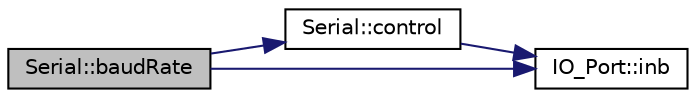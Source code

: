digraph "Serial::baudRate"
{
  bgcolor="transparent";
  edge [fontname="Helvetica",fontsize="10",labelfontname="Helvetica",labelfontsize="10"];
  node [fontname="Helvetica",fontsize="10",shape=record];
  rankdir="LR";
  Node1 [label="Serial::baudRate",height=0.2,width=0.4,color="black", fillcolor="grey75", style="filled", fontcolor="black"];
  Node1 -> Node2 [color="midnightblue",fontsize="10",style="solid",fontname="Helvetica"];
  Node2 [label="Serial::control",height=0.2,width=0.4,color="black",URL="$classSerial.html#a9981486edd9ae1be487bd054f341c771"];
  Node2 -> Node3 [color="midnightblue",fontsize="10",style="solid",fontname="Helvetica"];
  Node3 [label="IO_Port::inb",height=0.2,width=0.4,color="black",URL="$classIO__Port.html#a77b7915e167487c31150a4c4b9a15496",tooltip="read a byte value from the associated port. "];
  Node1 -> Node3 [color="midnightblue",fontsize="10",style="solid",fontname="Helvetica"];
}
